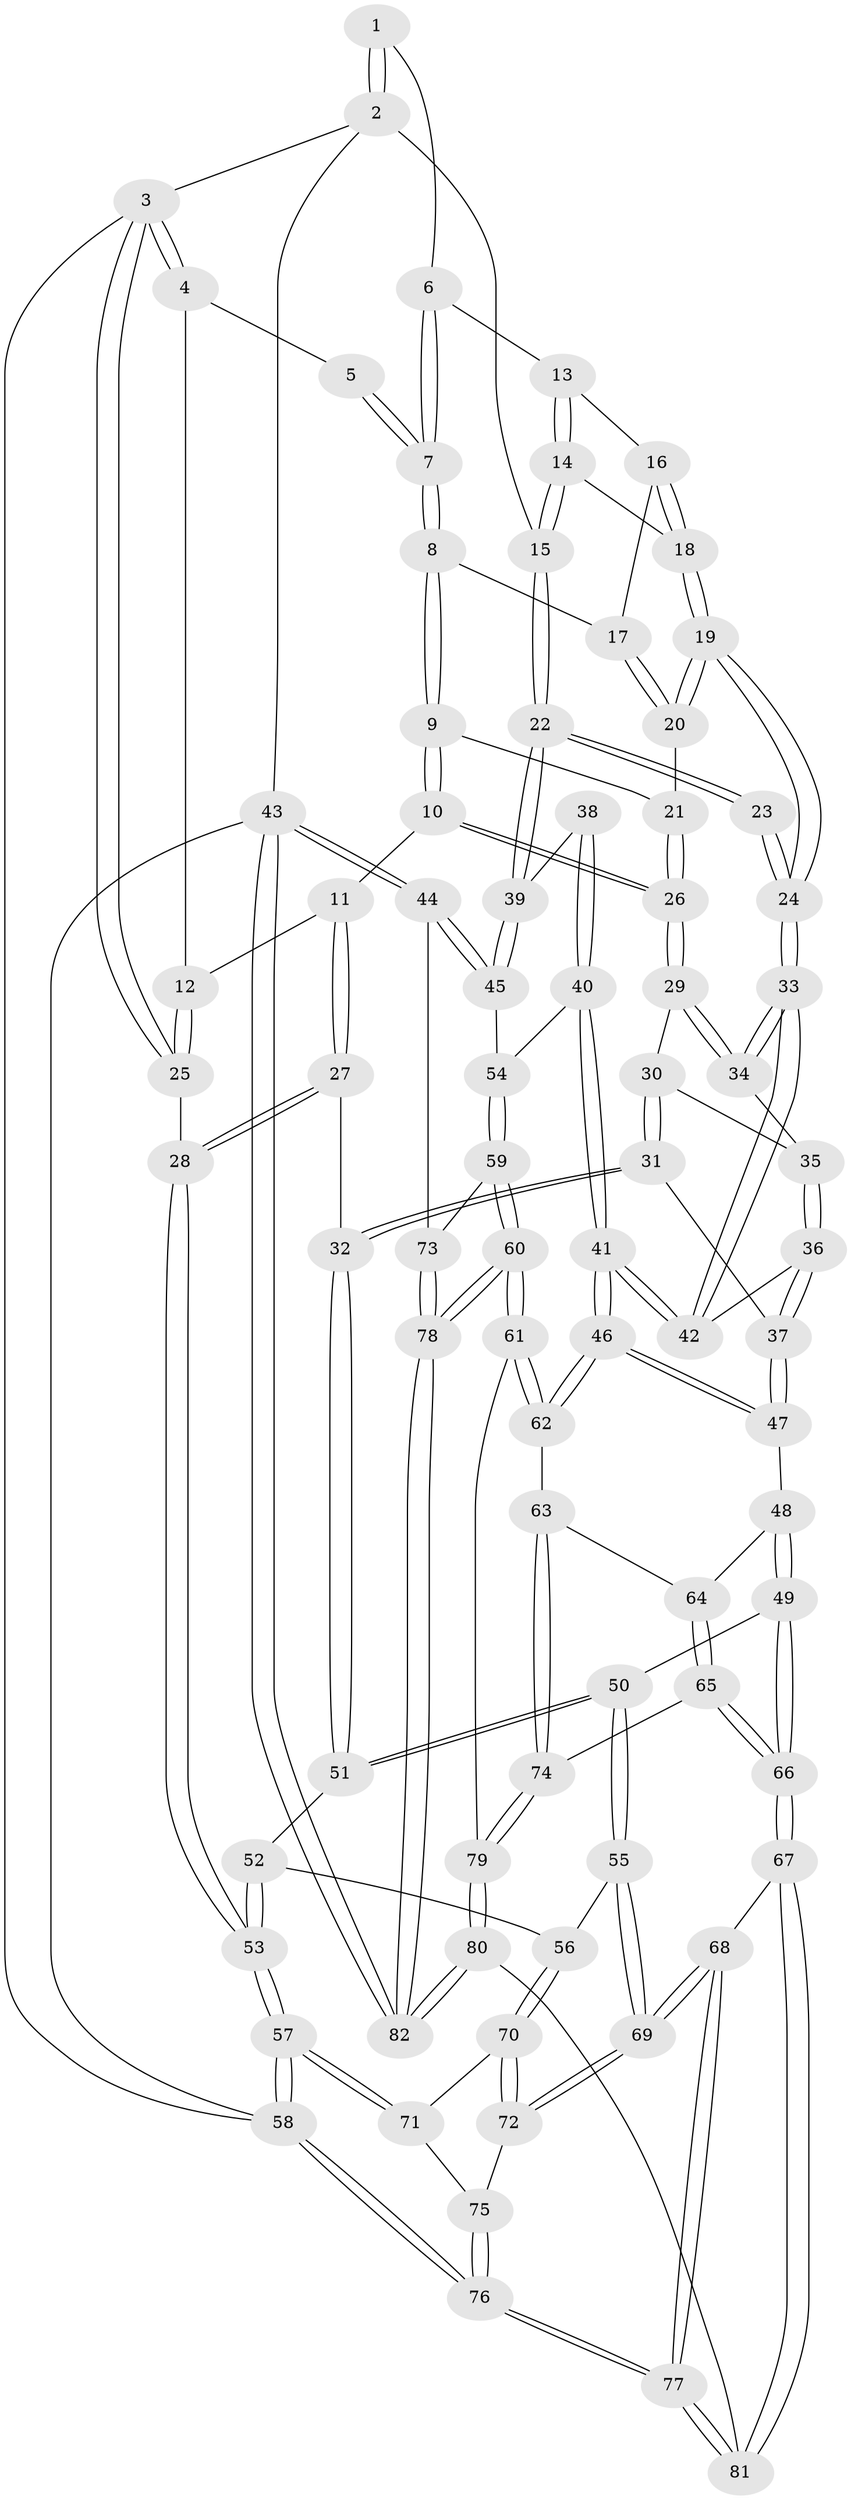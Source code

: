 // coarse degree distribution, {4: 0.48936170212765956, 7: 0.02127659574468085, 3: 0.19148936170212766, 5: 0.2127659574468085, 6: 0.0851063829787234}
// Generated by graph-tools (version 1.1) at 2025/42/03/06/25 10:42:36]
// undirected, 82 vertices, 202 edges
graph export_dot {
graph [start="1"]
  node [color=gray90,style=filled];
  1 [pos="+0.6213199516855805+0"];
  2 [pos="+1+0"];
  3 [pos="+0+0"];
  4 [pos="+0.16406455897728095+0"];
  5 [pos="+0.4556509139935981+0"];
  6 [pos="+0.6466419434019194+0.048324993554938855"];
  7 [pos="+0.48315728485035003+0.01151067656536637"];
  8 [pos="+0.4722400429711427+0.09287600060403461"];
  9 [pos="+0.36273804974495005+0.18686270093210106"];
  10 [pos="+0.2890561317070779+0.22817974572066366"];
  11 [pos="+0.21105957671447712+0.19554785674966466"];
  12 [pos="+0.20177283023345152+0.1807834774368337"];
  13 [pos="+0.6540703502228415+0.053148114133028605"];
  14 [pos="+0.7770380731660013+0.09200410200120167"];
  15 [pos="+1+0"];
  16 [pos="+0.5903117296380234+0.11790265672517036"];
  17 [pos="+0.4726951225275803+0.0932090111203043"];
  18 [pos="+0.6932019527528647+0.18116624291618846"];
  19 [pos="+0.6381726474758416+0.30830876129428336"];
  20 [pos="+0.6248184588535817+0.30055257633278065"];
  21 [pos="+0.569470124126026+0.29340882965636356"];
  22 [pos="+1+0.17048754022532056"];
  23 [pos="+0.7447252358225132+0.37681917416686417"];
  24 [pos="+0.665530651350175+0.3884130757848721"];
  25 [pos="+0+0.11092124737295249"];
  26 [pos="+0.3348489741775661+0.333752484733416"];
  27 [pos="+0.0639411245282555+0.3770485266649717"];
  28 [pos="+0+0.4601219958373085"];
  29 [pos="+0.3359472563461714+0.33942470398956337"];
  30 [pos="+0.33560076484324497+0.38958268185314815"];
  31 [pos="+0.2535459838921268+0.5341619240734092"];
  32 [pos="+0.24743951900723538+0.5398549965458097"];
  33 [pos="+0.659031854498353+0.4021434659359553"];
  34 [pos="+0.6159036298142325+0.3986457173645298"];
  35 [pos="+0.3937557457044742+0.427326858146981"];
  36 [pos="+0.4990128740147007+0.533598170185207"];
  37 [pos="+0.4830460708098965+0.5698830135559375"];
  38 [pos="+0.8618281371356256+0.49009135305701484"];
  39 [pos="+1+0.3926091732576592"];
  40 [pos="+0.8132857484811479+0.622566862820154"];
  41 [pos="+0.7384111554368878+0.6425100098289337"];
  42 [pos="+0.6534731912773488+0.43214376136928423"];
  43 [pos="+1+1"];
  44 [pos="+1+0.8249869917001141"];
  45 [pos="+1+0.5553247270906366"];
  46 [pos="+0.7181032182450727+0.6860930094324922"];
  47 [pos="+0.48516045060999247+0.6214199903850202"];
  48 [pos="+0.45521549251536864+0.6728472504578268"];
  49 [pos="+0.4175969094605971+0.695957646212152"];
  50 [pos="+0.29931512742038346+0.6784714732054447"];
  51 [pos="+0.2470411195801891+0.5410886888792505"];
  52 [pos="+0.08766393806096652+0.6180291686338261"];
  53 [pos="+0+0.5810919783329002"];
  54 [pos="+0.9644325447350084+0.6329949777619758"];
  55 [pos="+0.2717161532991897+0.7270594188571357"];
  56 [pos="+0.1464699839658114+0.7488099750802741"];
  57 [pos="+0+1"];
  58 [pos="+0+1"];
  59 [pos="+0.9094303216789913+0.8060432214576198"];
  60 [pos="+0.7581906511604466+0.8712838342494043"];
  61 [pos="+0.7468697573581656+0.8574126581099852"];
  62 [pos="+0.7097197663476629+0.7676688850370024"];
  63 [pos="+0.5923605349362038+0.7758550559024298"];
  64 [pos="+0.5207683419930398+0.7316261616112014"];
  65 [pos="+0.4461719901214679+0.8537617346430733"];
  66 [pos="+0.43192101385121917+0.8512933592359888"];
  67 [pos="+0.4111728198033135+0.8631341254431799"];
  68 [pos="+0.30530503994947866+0.8618573195588743"];
  69 [pos="+0.2909943562672814+0.8485883284289923"];
  70 [pos="+0.12753180845619655+0.7823266674862536"];
  71 [pos="+0.08184157173998254+0.8175206718750563"];
  72 [pos="+0.2261066290253504+0.8611655132195121"];
  73 [pos="+1+0.8407771631668255"];
  74 [pos="+0.4736656695466455+0.8610185893316119"];
  75 [pos="+0.20422090454614036+0.8802073610684988"];
  76 [pos="+0+1"];
  77 [pos="+0.23316789113604494+1"];
  78 [pos="+0.8038811538388556+1"];
  79 [pos="+0.5288634582800589+0.9262736829617771"];
  80 [pos="+0.5063728495005826+1"];
  81 [pos="+0.39687603557064677+1"];
  82 [pos="+0.8234919630421632+1"];
  1 -- 2;
  1 -- 2;
  1 -- 6;
  2 -- 3;
  2 -- 15;
  2 -- 43;
  3 -- 4;
  3 -- 4;
  3 -- 25;
  3 -- 25;
  3 -- 58;
  4 -- 5;
  4 -- 12;
  5 -- 7;
  5 -- 7;
  6 -- 7;
  6 -- 7;
  6 -- 13;
  7 -- 8;
  7 -- 8;
  8 -- 9;
  8 -- 9;
  8 -- 17;
  9 -- 10;
  9 -- 10;
  9 -- 21;
  10 -- 11;
  10 -- 26;
  10 -- 26;
  11 -- 12;
  11 -- 27;
  11 -- 27;
  12 -- 25;
  12 -- 25;
  13 -- 14;
  13 -- 14;
  13 -- 16;
  14 -- 15;
  14 -- 15;
  14 -- 18;
  15 -- 22;
  15 -- 22;
  16 -- 17;
  16 -- 18;
  16 -- 18;
  17 -- 20;
  17 -- 20;
  18 -- 19;
  18 -- 19;
  19 -- 20;
  19 -- 20;
  19 -- 24;
  19 -- 24;
  20 -- 21;
  21 -- 26;
  21 -- 26;
  22 -- 23;
  22 -- 23;
  22 -- 39;
  22 -- 39;
  23 -- 24;
  23 -- 24;
  24 -- 33;
  24 -- 33;
  25 -- 28;
  26 -- 29;
  26 -- 29;
  27 -- 28;
  27 -- 28;
  27 -- 32;
  28 -- 53;
  28 -- 53;
  29 -- 30;
  29 -- 34;
  29 -- 34;
  30 -- 31;
  30 -- 31;
  30 -- 35;
  31 -- 32;
  31 -- 32;
  31 -- 37;
  32 -- 51;
  32 -- 51;
  33 -- 34;
  33 -- 34;
  33 -- 42;
  33 -- 42;
  34 -- 35;
  35 -- 36;
  35 -- 36;
  36 -- 37;
  36 -- 37;
  36 -- 42;
  37 -- 47;
  37 -- 47;
  38 -- 39;
  38 -- 40;
  38 -- 40;
  39 -- 45;
  39 -- 45;
  40 -- 41;
  40 -- 41;
  40 -- 54;
  41 -- 42;
  41 -- 42;
  41 -- 46;
  41 -- 46;
  43 -- 44;
  43 -- 44;
  43 -- 82;
  43 -- 82;
  43 -- 58;
  44 -- 45;
  44 -- 45;
  44 -- 73;
  45 -- 54;
  46 -- 47;
  46 -- 47;
  46 -- 62;
  46 -- 62;
  47 -- 48;
  48 -- 49;
  48 -- 49;
  48 -- 64;
  49 -- 50;
  49 -- 66;
  49 -- 66;
  50 -- 51;
  50 -- 51;
  50 -- 55;
  50 -- 55;
  51 -- 52;
  52 -- 53;
  52 -- 53;
  52 -- 56;
  53 -- 57;
  53 -- 57;
  54 -- 59;
  54 -- 59;
  55 -- 56;
  55 -- 69;
  55 -- 69;
  56 -- 70;
  56 -- 70;
  57 -- 58;
  57 -- 58;
  57 -- 71;
  57 -- 71;
  58 -- 76;
  58 -- 76;
  59 -- 60;
  59 -- 60;
  59 -- 73;
  60 -- 61;
  60 -- 61;
  60 -- 78;
  60 -- 78;
  61 -- 62;
  61 -- 62;
  61 -- 79;
  62 -- 63;
  63 -- 64;
  63 -- 74;
  63 -- 74;
  64 -- 65;
  64 -- 65;
  65 -- 66;
  65 -- 66;
  65 -- 74;
  66 -- 67;
  66 -- 67;
  67 -- 68;
  67 -- 81;
  67 -- 81;
  68 -- 69;
  68 -- 69;
  68 -- 77;
  68 -- 77;
  69 -- 72;
  69 -- 72;
  70 -- 71;
  70 -- 72;
  70 -- 72;
  71 -- 75;
  72 -- 75;
  73 -- 78;
  73 -- 78;
  74 -- 79;
  74 -- 79;
  75 -- 76;
  75 -- 76;
  76 -- 77;
  76 -- 77;
  77 -- 81;
  77 -- 81;
  78 -- 82;
  78 -- 82;
  79 -- 80;
  79 -- 80;
  80 -- 81;
  80 -- 82;
  80 -- 82;
}
